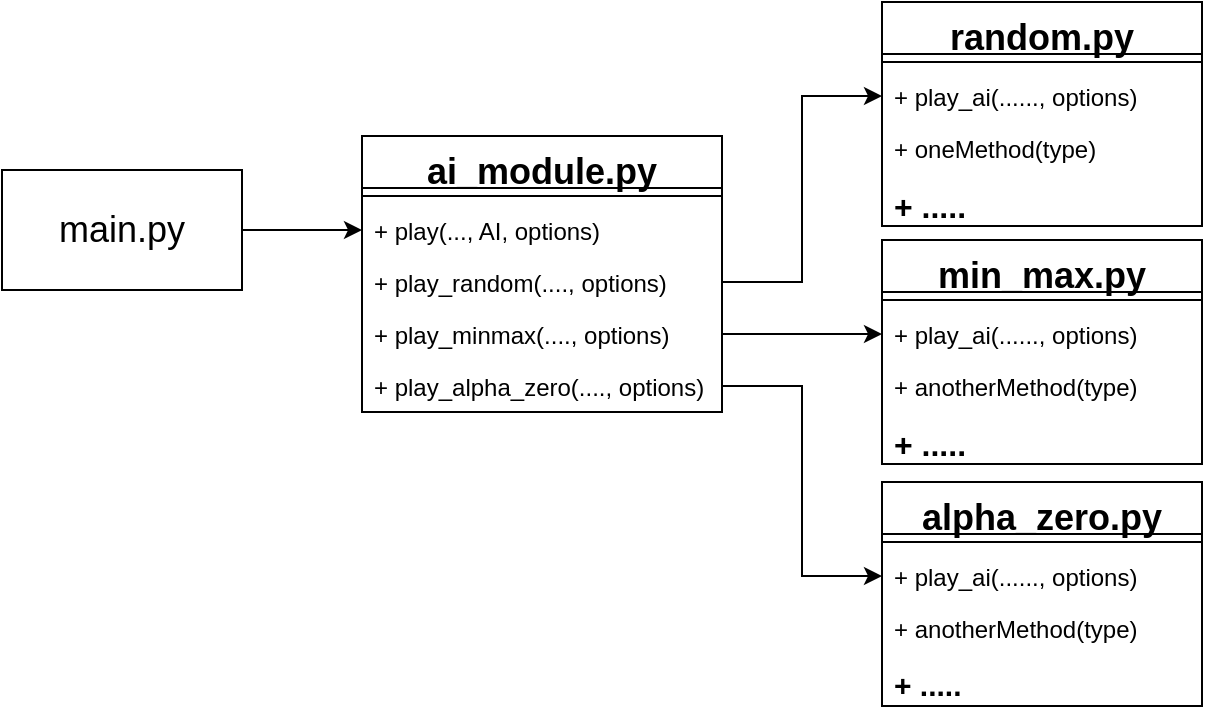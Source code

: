 <mxfile version="12.3.7" type="device" pages="1"><diagram id="Xt2ZfRDe3Br13hArVPgC" name="Page-1"><mxGraphModel dx="835" dy="638" grid="1" gridSize="10" guides="1" tooltips="1" connect="1" arrows="1" fold="1" page="1" pageScale="1" pageWidth="1169" pageHeight="827" math="0" shadow="0"><root><mxCell id="0"/><mxCell id="1" parent="0"/><mxCell id="h5WMu7xUqkjynmPV9TIN-19" style="edgeStyle=orthogonalEdgeStyle;rounded=0;orthogonalLoop=1;jettySize=auto;html=1;exitX=1;exitY=0.5;exitDx=0;exitDy=0;entryX=0;entryY=0.5;entryDx=0;entryDy=0;fontSize=18;" edge="1" parent="1" source="h5WMu7xUqkjynmPV9TIN-1" target="h5WMu7xUqkjynmPV9TIN-15"><mxGeometry relative="1" as="geometry"/></mxCell><mxCell id="h5WMu7xUqkjynmPV9TIN-1" value="main.py" style="rounded=0;whiteSpace=wrap;html=1;fontSize=18;" vertex="1" parent="1"><mxGeometry x="230" y="304" width="120" height="60" as="geometry"/></mxCell><mxCell id="h5WMu7xUqkjynmPV9TIN-8" value="min_max.py" style="swimlane;fontStyle=1;align=center;verticalAlign=top;childLayout=stackLayout;horizontal=1;startSize=26;horizontalStack=0;resizeParent=1;resizeParentMax=0;resizeLast=0;collapsible=1;marginBottom=0;fontSize=18;" vertex="1" parent="1"><mxGeometry x="670" y="339" width="160" height="112" as="geometry"/></mxCell><mxCell id="h5WMu7xUqkjynmPV9TIN-10" value="" style="line;strokeWidth=1;fillColor=none;align=left;verticalAlign=middle;spacingTop=-1;spacingLeft=3;spacingRight=3;rotatable=0;labelPosition=right;points=[];portConstraint=eastwest;" vertex="1" parent="h5WMu7xUqkjynmPV9TIN-8"><mxGeometry y="26" width="160" height="8" as="geometry"/></mxCell><mxCell id="h5WMu7xUqkjynmPV9TIN-11" value="+ play_ai(......, options)" style="text;strokeColor=none;fillColor=none;align=left;verticalAlign=top;spacingLeft=4;spacingRight=4;overflow=hidden;rotatable=0;points=[[0,0.5],[1,0.5]];portConstraint=eastwest;" vertex="1" parent="h5WMu7xUqkjynmPV9TIN-8"><mxGeometry y="34" width="160" height="26" as="geometry"/></mxCell><mxCell id="h5WMu7xUqkjynmPV9TIN-12" value="+ anotherMethod(type)" style="text;strokeColor=none;fillColor=none;align=left;verticalAlign=top;spacingLeft=4;spacingRight=4;overflow=hidden;rotatable=0;points=[[0,0.5],[1,0.5]];portConstraint=eastwest;" vertex="1" parent="h5WMu7xUqkjynmPV9TIN-8"><mxGeometry y="60" width="160" height="26" as="geometry"/></mxCell><mxCell id="h5WMu7xUqkjynmPV9TIN-31" value="+ ....." style="text;strokeColor=none;fillColor=none;align=left;verticalAlign=top;spacingLeft=4;spacingRight=4;overflow=hidden;rotatable=0;points=[[0,0.5],[1,0.5]];portConstraint=eastwest;fontStyle=1;fontSize=16;" vertex="1" parent="h5WMu7xUqkjynmPV9TIN-8"><mxGeometry y="86" width="160" height="26" as="geometry"/></mxCell><mxCell id="h5WMu7xUqkjynmPV9TIN-13" value="ai_module.py" style="swimlane;fontStyle=1;align=center;verticalAlign=top;childLayout=stackLayout;horizontal=1;startSize=26;horizontalStack=0;resizeParent=1;resizeParentMax=0;resizeLast=0;collapsible=1;marginBottom=0;fontSize=18;" vertex="1" parent="1"><mxGeometry x="410" y="287" width="180" height="138" as="geometry"/></mxCell><mxCell id="h5WMu7xUqkjynmPV9TIN-14" value="" style="line;strokeWidth=1;fillColor=none;align=left;verticalAlign=middle;spacingTop=-1;spacingLeft=3;spacingRight=3;rotatable=0;labelPosition=right;points=[];portConstraint=eastwest;" vertex="1" parent="h5WMu7xUqkjynmPV9TIN-13"><mxGeometry y="26" width="180" height="8" as="geometry"/></mxCell><mxCell id="h5WMu7xUqkjynmPV9TIN-15" value="+ play(..., AI, options)" style="text;strokeColor=none;fillColor=none;align=left;verticalAlign=top;spacingLeft=4;spacingRight=4;overflow=hidden;rotatable=0;points=[[0,0.5],[1,0.5]];portConstraint=eastwest;" vertex="1" parent="h5WMu7xUqkjynmPV9TIN-13"><mxGeometry y="34" width="180" height="26" as="geometry"/></mxCell><mxCell id="h5WMu7xUqkjynmPV9TIN-16" value="+ play_random(...., options)" style="text;strokeColor=none;fillColor=none;align=left;verticalAlign=top;spacingLeft=4;spacingRight=4;overflow=hidden;rotatable=0;points=[[0,0.5],[1,0.5]];portConstraint=eastwest;" vertex="1" parent="h5WMu7xUqkjynmPV9TIN-13"><mxGeometry y="60" width="180" height="26" as="geometry"/></mxCell><mxCell id="h5WMu7xUqkjynmPV9TIN-17" value="+ play_minmax(...., options)" style="text;strokeColor=none;fillColor=none;align=left;verticalAlign=top;spacingLeft=4;spacingRight=4;overflow=hidden;rotatable=0;points=[[0,0.5],[1,0.5]];portConstraint=eastwest;" vertex="1" parent="h5WMu7xUqkjynmPV9TIN-13"><mxGeometry y="86" width="180" height="26" as="geometry"/></mxCell><mxCell id="h5WMu7xUqkjynmPV9TIN-18" value="+ play_alpha_zero(...., options)" style="text;strokeColor=none;fillColor=none;align=left;verticalAlign=top;spacingLeft=4;spacingRight=4;overflow=hidden;rotatable=0;points=[[0,0.5],[1,0.5]];portConstraint=eastwest;" vertex="1" parent="h5WMu7xUqkjynmPV9TIN-13"><mxGeometry y="112" width="180" height="26" as="geometry"/></mxCell><mxCell id="h5WMu7xUqkjynmPV9TIN-20" style="edgeStyle=orthogonalEdgeStyle;rounded=0;orthogonalLoop=1;jettySize=auto;html=1;exitX=1;exitY=0.5;exitDx=0;exitDy=0;fontSize=18;" edge="1" parent="1" source="h5WMu7xUqkjynmPV9TIN-17" target="h5WMu7xUqkjynmPV9TIN-11"><mxGeometry relative="1" as="geometry"/></mxCell><mxCell id="h5WMu7xUqkjynmPV9TIN-21" value="alpha_zero.py" style="swimlane;fontStyle=1;align=center;verticalAlign=top;childLayout=stackLayout;horizontal=1;startSize=26;horizontalStack=0;resizeParent=1;resizeParentMax=0;resizeLast=0;collapsible=1;marginBottom=0;fontSize=18;" vertex="1" parent="1"><mxGeometry x="670" y="460" width="160" height="112" as="geometry"/></mxCell><mxCell id="h5WMu7xUqkjynmPV9TIN-22" value="" style="line;strokeWidth=1;fillColor=none;align=left;verticalAlign=middle;spacingTop=-1;spacingLeft=3;spacingRight=3;rotatable=0;labelPosition=right;points=[];portConstraint=eastwest;" vertex="1" parent="h5WMu7xUqkjynmPV9TIN-21"><mxGeometry y="26" width="160" height="8" as="geometry"/></mxCell><mxCell id="h5WMu7xUqkjynmPV9TIN-23" value="+ play_ai(......, options)" style="text;strokeColor=none;fillColor=none;align=left;verticalAlign=top;spacingLeft=4;spacingRight=4;overflow=hidden;rotatable=0;points=[[0,0.5],[1,0.5]];portConstraint=eastwest;" vertex="1" parent="h5WMu7xUqkjynmPV9TIN-21"><mxGeometry y="34" width="160" height="26" as="geometry"/></mxCell><mxCell id="h5WMu7xUqkjynmPV9TIN-24" value="+ anotherMethod(type)" style="text;strokeColor=none;fillColor=none;align=left;verticalAlign=top;spacingLeft=4;spacingRight=4;overflow=hidden;rotatable=0;points=[[0,0.5],[1,0.5]];portConstraint=eastwest;" vertex="1" parent="h5WMu7xUqkjynmPV9TIN-21"><mxGeometry y="60" width="160" height="26" as="geometry"/></mxCell><mxCell id="h5WMu7xUqkjynmPV9TIN-37" value="+ ....." style="text;strokeColor=none;fillColor=none;align=left;verticalAlign=top;spacingLeft=4;spacingRight=4;overflow=hidden;rotatable=0;points=[[0,0.5],[1,0.5]];portConstraint=eastwest;fontStyle=1;fontSize=15;" vertex="1" parent="h5WMu7xUqkjynmPV9TIN-21"><mxGeometry y="86" width="160" height="26" as="geometry"/></mxCell><mxCell id="h5WMu7xUqkjynmPV9TIN-25" style="edgeStyle=orthogonalEdgeStyle;rounded=0;orthogonalLoop=1;jettySize=auto;html=1;exitX=1;exitY=0.5;exitDx=0;exitDy=0;entryX=0;entryY=0.5;entryDx=0;entryDy=0;fontSize=18;" edge="1" parent="1" source="h5WMu7xUqkjynmPV9TIN-18" target="h5WMu7xUqkjynmPV9TIN-23"><mxGeometry relative="1" as="geometry"/></mxCell><mxCell id="h5WMu7xUqkjynmPV9TIN-26" value="random.py" style="swimlane;fontStyle=1;align=center;verticalAlign=top;childLayout=stackLayout;horizontal=1;startSize=26;horizontalStack=0;resizeParent=1;resizeParentMax=0;resizeLast=0;collapsible=1;marginBottom=0;fontSize=18;" vertex="1" parent="1"><mxGeometry x="670" y="220" width="160" height="112" as="geometry"/></mxCell><mxCell id="h5WMu7xUqkjynmPV9TIN-27" value="" style="line;strokeWidth=1;fillColor=none;align=left;verticalAlign=middle;spacingTop=-1;spacingLeft=3;spacingRight=3;rotatable=0;labelPosition=right;points=[];portConstraint=eastwest;" vertex="1" parent="h5WMu7xUqkjynmPV9TIN-26"><mxGeometry y="26" width="160" height="8" as="geometry"/></mxCell><mxCell id="h5WMu7xUqkjynmPV9TIN-28" value="+ play_ai(......, options)" style="text;strokeColor=none;fillColor=none;align=left;verticalAlign=top;spacingLeft=4;spacingRight=4;overflow=hidden;rotatable=0;points=[[0,0.5],[1,0.5]];portConstraint=eastwest;" vertex="1" parent="h5WMu7xUqkjynmPV9TIN-26"><mxGeometry y="34" width="160" height="26" as="geometry"/></mxCell><mxCell id="h5WMu7xUqkjynmPV9TIN-29" value="+ oneMethod(type)" style="text;strokeColor=none;fillColor=none;align=left;verticalAlign=top;spacingLeft=4;spacingRight=4;overflow=hidden;rotatable=0;points=[[0,0.5],[1,0.5]];portConstraint=eastwest;" vertex="1" parent="h5WMu7xUqkjynmPV9TIN-26"><mxGeometry y="60" width="160" height="26" as="geometry"/></mxCell><mxCell id="h5WMu7xUqkjynmPV9TIN-38" value="+ ....." style="text;strokeColor=none;fillColor=none;align=left;verticalAlign=top;spacingLeft=4;spacingRight=4;overflow=hidden;rotatable=0;points=[[0,0.5],[1,0.5]];portConstraint=eastwest;fontStyle=1;fontSize=16;" vertex="1" parent="h5WMu7xUqkjynmPV9TIN-26"><mxGeometry y="86" width="160" height="26" as="geometry"/></mxCell><mxCell id="h5WMu7xUqkjynmPV9TIN-30" style="edgeStyle=orthogonalEdgeStyle;rounded=0;orthogonalLoop=1;jettySize=auto;html=1;exitX=1;exitY=0.5;exitDx=0;exitDy=0;entryX=0;entryY=0.5;entryDx=0;entryDy=0;fontSize=18;" edge="1" parent="1" source="h5WMu7xUqkjynmPV9TIN-16" target="h5WMu7xUqkjynmPV9TIN-28"><mxGeometry relative="1" as="geometry"/></mxCell></root></mxGraphModel></diagram></mxfile>